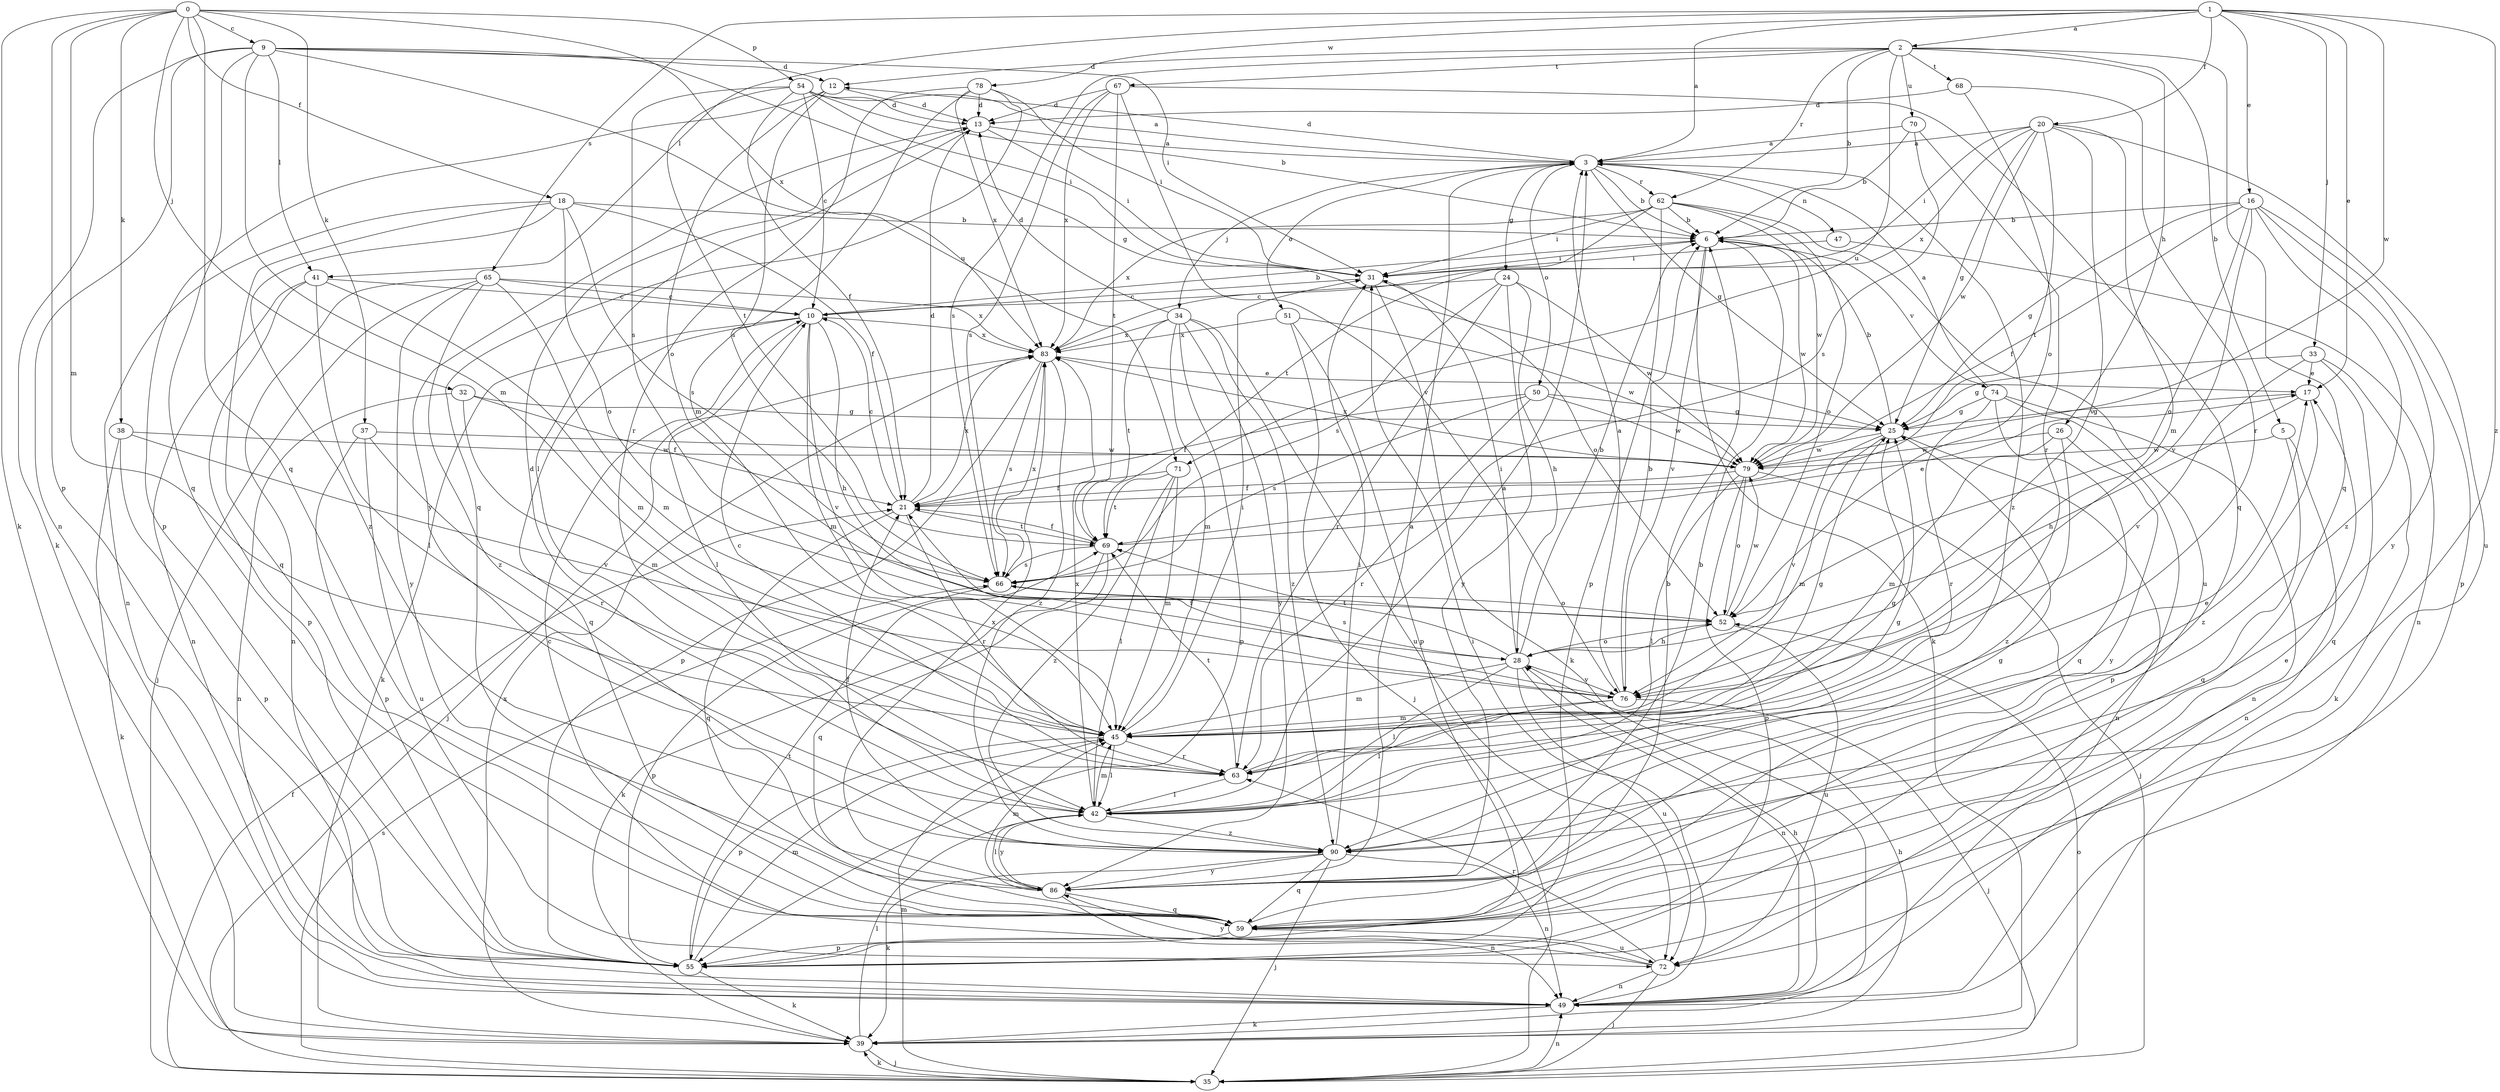 strict digraph  {
0;
1;
2;
3;
5;
6;
9;
10;
12;
13;
16;
17;
18;
20;
21;
24;
25;
26;
28;
31;
32;
33;
34;
35;
37;
38;
39;
41;
42;
45;
47;
49;
50;
51;
52;
54;
55;
59;
62;
63;
65;
66;
67;
68;
69;
70;
71;
72;
74;
76;
78;
79;
83;
86;
90;
0 -> 9  [label=c];
0 -> 18  [label=f];
0 -> 32  [label=j];
0 -> 37  [label=k];
0 -> 38  [label=k];
0 -> 39  [label=k];
0 -> 45  [label=m];
0 -> 54  [label=p];
0 -> 55  [label=p];
0 -> 59  [label=q];
0 -> 83  [label=x];
1 -> 2  [label=a];
1 -> 3  [label=a];
1 -> 16  [label=e];
1 -> 17  [label=e];
1 -> 20  [label=f];
1 -> 33  [label=j];
1 -> 41  [label=l];
1 -> 65  [label=s];
1 -> 78  [label=w];
1 -> 79  [label=w];
1 -> 90  [label=z];
2 -> 5  [label=b];
2 -> 6  [label=b];
2 -> 12  [label=d];
2 -> 26  [label=h];
2 -> 59  [label=q];
2 -> 62  [label=r];
2 -> 66  [label=s];
2 -> 67  [label=t];
2 -> 68  [label=t];
2 -> 70  [label=u];
2 -> 71  [label=u];
3 -> 6  [label=b];
3 -> 12  [label=d];
3 -> 24  [label=g];
3 -> 25  [label=g];
3 -> 34  [label=j];
3 -> 47  [label=n];
3 -> 50  [label=o];
3 -> 51  [label=o];
3 -> 62  [label=r];
3 -> 90  [label=z];
5 -> 49  [label=n];
5 -> 59  [label=q];
5 -> 79  [label=w];
6 -> 31  [label=i];
6 -> 39  [label=k];
6 -> 74  [label=v];
6 -> 76  [label=v];
6 -> 79  [label=w];
9 -> 12  [label=d];
9 -> 25  [label=g];
9 -> 31  [label=i];
9 -> 39  [label=k];
9 -> 41  [label=l];
9 -> 45  [label=m];
9 -> 49  [label=n];
9 -> 59  [label=q];
9 -> 71  [label=u];
10 -> 6  [label=b];
10 -> 28  [label=h];
10 -> 39  [label=k];
10 -> 42  [label=l];
10 -> 45  [label=m];
10 -> 59  [label=q];
10 -> 76  [label=v];
10 -> 83  [label=x];
12 -> 13  [label=d];
12 -> 52  [label=o];
12 -> 55  [label=p];
12 -> 66  [label=s];
13 -> 3  [label=a];
13 -> 31  [label=i];
13 -> 42  [label=l];
13 -> 86  [label=y];
16 -> 6  [label=b];
16 -> 21  [label=f];
16 -> 25  [label=g];
16 -> 52  [label=o];
16 -> 55  [label=p];
16 -> 76  [label=v];
16 -> 86  [label=y];
16 -> 90  [label=z];
17 -> 25  [label=g];
17 -> 28  [label=h];
17 -> 90  [label=z];
18 -> 6  [label=b];
18 -> 21  [label=f];
18 -> 49  [label=n];
18 -> 52  [label=o];
18 -> 59  [label=q];
18 -> 66  [label=s];
18 -> 90  [label=z];
20 -> 3  [label=a];
20 -> 25  [label=g];
20 -> 31  [label=i];
20 -> 45  [label=m];
20 -> 69  [label=t];
20 -> 72  [label=u];
20 -> 76  [label=v];
20 -> 79  [label=w];
20 -> 83  [label=x];
21 -> 10  [label=c];
21 -> 13  [label=d];
21 -> 59  [label=q];
21 -> 63  [label=r];
21 -> 69  [label=t];
21 -> 83  [label=x];
24 -> 10  [label=c];
24 -> 28  [label=h];
24 -> 63  [label=r];
24 -> 66  [label=s];
24 -> 79  [label=w];
24 -> 86  [label=y];
25 -> 6  [label=b];
25 -> 45  [label=m];
25 -> 49  [label=n];
25 -> 76  [label=v];
25 -> 79  [label=w];
26 -> 45  [label=m];
26 -> 79  [label=w];
26 -> 86  [label=y];
26 -> 90  [label=z];
28 -> 6  [label=b];
28 -> 31  [label=i];
28 -> 42  [label=l];
28 -> 45  [label=m];
28 -> 49  [label=n];
28 -> 52  [label=o];
28 -> 66  [label=s];
28 -> 69  [label=t];
28 -> 72  [label=u];
28 -> 76  [label=v];
31 -> 10  [label=c];
31 -> 39  [label=k];
31 -> 52  [label=o];
32 -> 21  [label=f];
32 -> 25  [label=g];
32 -> 45  [label=m];
32 -> 49  [label=n];
33 -> 17  [label=e];
33 -> 25  [label=g];
33 -> 39  [label=k];
33 -> 59  [label=q];
33 -> 76  [label=v];
34 -> 13  [label=d];
34 -> 45  [label=m];
34 -> 55  [label=p];
34 -> 69  [label=t];
34 -> 72  [label=u];
34 -> 83  [label=x];
34 -> 86  [label=y];
34 -> 90  [label=z];
35 -> 21  [label=f];
35 -> 39  [label=k];
35 -> 45  [label=m];
35 -> 49  [label=n];
35 -> 52  [label=o];
35 -> 66  [label=s];
37 -> 55  [label=p];
37 -> 63  [label=r];
37 -> 72  [label=u];
37 -> 79  [label=w];
38 -> 39  [label=k];
38 -> 55  [label=p];
38 -> 76  [label=v];
38 -> 79  [label=w];
39 -> 28  [label=h];
39 -> 35  [label=j];
39 -> 42  [label=l];
39 -> 83  [label=x];
41 -> 10  [label=c];
41 -> 42  [label=l];
41 -> 45  [label=m];
41 -> 49  [label=n];
41 -> 55  [label=p];
42 -> 3  [label=a];
42 -> 13  [label=d];
42 -> 17  [label=e];
42 -> 25  [label=g];
42 -> 45  [label=m];
42 -> 83  [label=x];
42 -> 86  [label=y];
42 -> 90  [label=z];
45 -> 25  [label=g];
45 -> 31  [label=i];
45 -> 42  [label=l];
45 -> 55  [label=p];
45 -> 63  [label=r];
47 -> 31  [label=i];
47 -> 49  [label=n];
49 -> 28  [label=h];
49 -> 31  [label=i];
49 -> 39  [label=k];
50 -> 21  [label=f];
50 -> 25  [label=g];
50 -> 63  [label=r];
50 -> 66  [label=s];
50 -> 79  [label=w];
51 -> 35  [label=j];
51 -> 55  [label=p];
51 -> 79  [label=w];
51 -> 83  [label=x];
52 -> 28  [label=h];
52 -> 72  [label=u];
52 -> 79  [label=w];
54 -> 3  [label=a];
54 -> 6  [label=b];
54 -> 10  [label=c];
54 -> 13  [label=d];
54 -> 21  [label=f];
54 -> 31  [label=i];
54 -> 66  [label=s];
54 -> 69  [label=t];
55 -> 39  [label=k];
55 -> 45  [label=m];
55 -> 69  [label=t];
59 -> 6  [label=b];
59 -> 17  [label=e];
59 -> 55  [label=p];
59 -> 72  [label=u];
62 -> 6  [label=b];
62 -> 31  [label=i];
62 -> 52  [label=o];
62 -> 55  [label=p];
62 -> 69  [label=t];
62 -> 72  [label=u];
62 -> 79  [label=w];
62 -> 83  [label=x];
63 -> 10  [label=c];
63 -> 25  [label=g];
63 -> 42  [label=l];
63 -> 69  [label=t];
65 -> 10  [label=c];
65 -> 35  [label=j];
65 -> 45  [label=m];
65 -> 49  [label=n];
65 -> 83  [label=x];
65 -> 86  [label=y];
65 -> 90  [label=z];
66 -> 52  [label=o];
66 -> 55  [label=p];
66 -> 83  [label=x];
67 -> 13  [label=d];
67 -> 59  [label=q];
67 -> 66  [label=s];
67 -> 69  [label=t];
67 -> 76  [label=v];
67 -> 83  [label=x];
68 -> 13  [label=d];
68 -> 52  [label=o];
68 -> 63  [label=r];
69 -> 17  [label=e];
69 -> 21  [label=f];
69 -> 39  [label=k];
69 -> 59  [label=q];
69 -> 66  [label=s];
70 -> 3  [label=a];
70 -> 6  [label=b];
70 -> 63  [label=r];
70 -> 66  [label=s];
71 -> 21  [label=f];
71 -> 42  [label=l];
71 -> 45  [label=m];
71 -> 69  [label=t];
71 -> 90  [label=z];
72 -> 10  [label=c];
72 -> 35  [label=j];
72 -> 49  [label=n];
72 -> 63  [label=r];
72 -> 86  [label=y];
74 -> 3  [label=a];
74 -> 25  [label=g];
74 -> 49  [label=n];
74 -> 55  [label=p];
74 -> 59  [label=q];
74 -> 63  [label=r];
76 -> 3  [label=a];
76 -> 6  [label=b];
76 -> 21  [label=f];
76 -> 35  [label=j];
76 -> 42  [label=l];
76 -> 45  [label=m];
78 -> 13  [label=d];
78 -> 31  [label=i];
78 -> 45  [label=m];
78 -> 59  [label=q];
78 -> 63  [label=r];
78 -> 83  [label=x];
79 -> 21  [label=f];
79 -> 35  [label=j];
79 -> 42  [label=l];
79 -> 52  [label=o];
79 -> 55  [label=p];
79 -> 83  [label=x];
83 -> 17  [label=e];
83 -> 35  [label=j];
83 -> 55  [label=p];
83 -> 66  [label=s];
83 -> 90  [label=z];
86 -> 3  [label=a];
86 -> 6  [label=b];
86 -> 25  [label=g];
86 -> 42  [label=l];
86 -> 45  [label=m];
86 -> 49  [label=n];
86 -> 59  [label=q];
86 -> 83  [label=x];
90 -> 21  [label=f];
90 -> 31  [label=i];
90 -> 35  [label=j];
90 -> 39  [label=k];
90 -> 49  [label=n];
90 -> 59  [label=q];
90 -> 86  [label=y];
}
